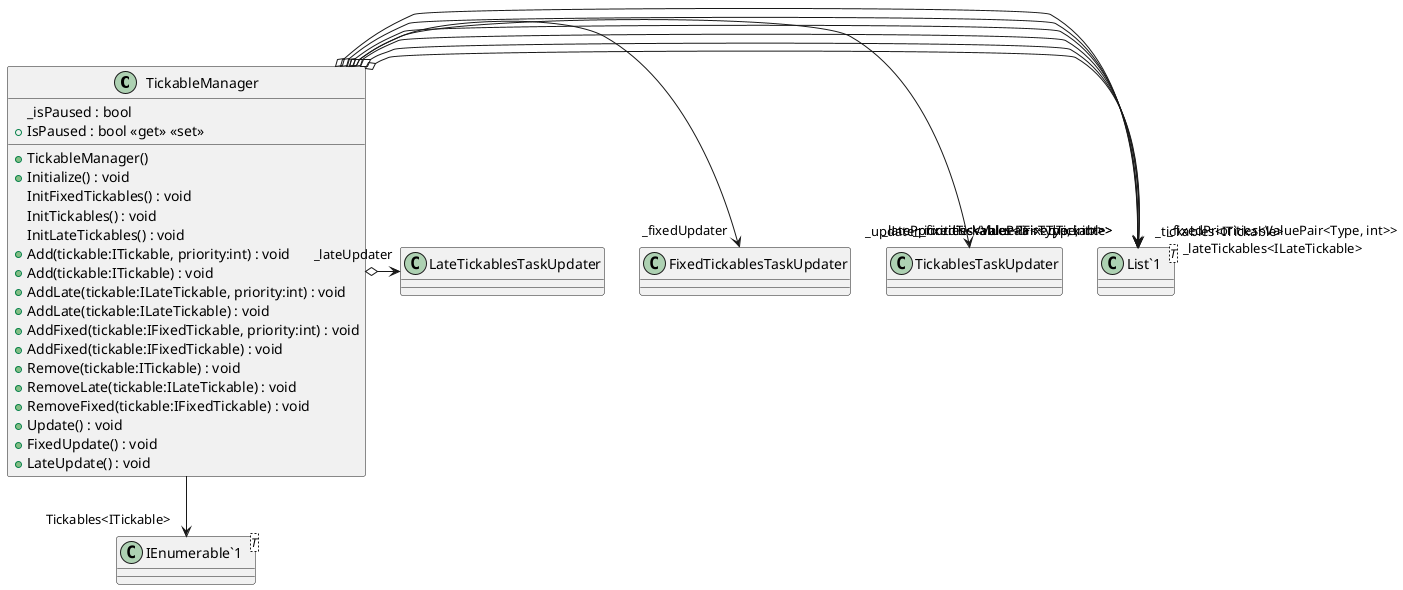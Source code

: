 @startuml
class TickableManager {
    _isPaused : bool
    + TickableManager()
    + IsPaused : bool <<get>> <<set>>
    + Initialize() : void
    InitFixedTickables() : void
    InitTickables() : void
    InitLateTickables() : void
    + Add(tickable:ITickable, priority:int) : void
    + Add(tickable:ITickable) : void
    + AddLate(tickable:ILateTickable, priority:int) : void
    + AddLate(tickable:ILateTickable) : void
    + AddFixed(tickable:IFixedTickable, priority:int) : void
    + AddFixed(tickable:IFixedTickable) : void
    + Remove(tickable:ITickable) : void
    + RemoveLate(tickable:ILateTickable) : void
    + RemoveFixed(tickable:IFixedTickable) : void
    + Update() : void
    + FixedUpdate() : void
    + LateUpdate() : void
}
class "List`1"<T> {
}
class "IEnumerable`1"<T> {
}
TickableManager o-> "_tickables<ITickable>" "List`1"
TickableManager o-> "_fixedTickables<IFixedTickable>" "List`1"
TickableManager o-> "_lateTickables<ILateTickable>" "List`1"
TickableManager o-> "_priorities<ValuePair<Type, int>>" "List`1"
TickableManager o-> "_fixedPriorities<ValuePair<Type, int>>" "List`1"
TickableManager o-> "_latePriorities<ValuePair<Type, int>>" "List`1"
TickableManager o-> "_updater" TickablesTaskUpdater
TickableManager o-> "_fixedUpdater" FixedTickablesTaskUpdater
TickableManager o-> "_lateUpdater" LateTickablesTaskUpdater
TickableManager --> "Tickables<ITickable>" "IEnumerable`1"
@enduml
